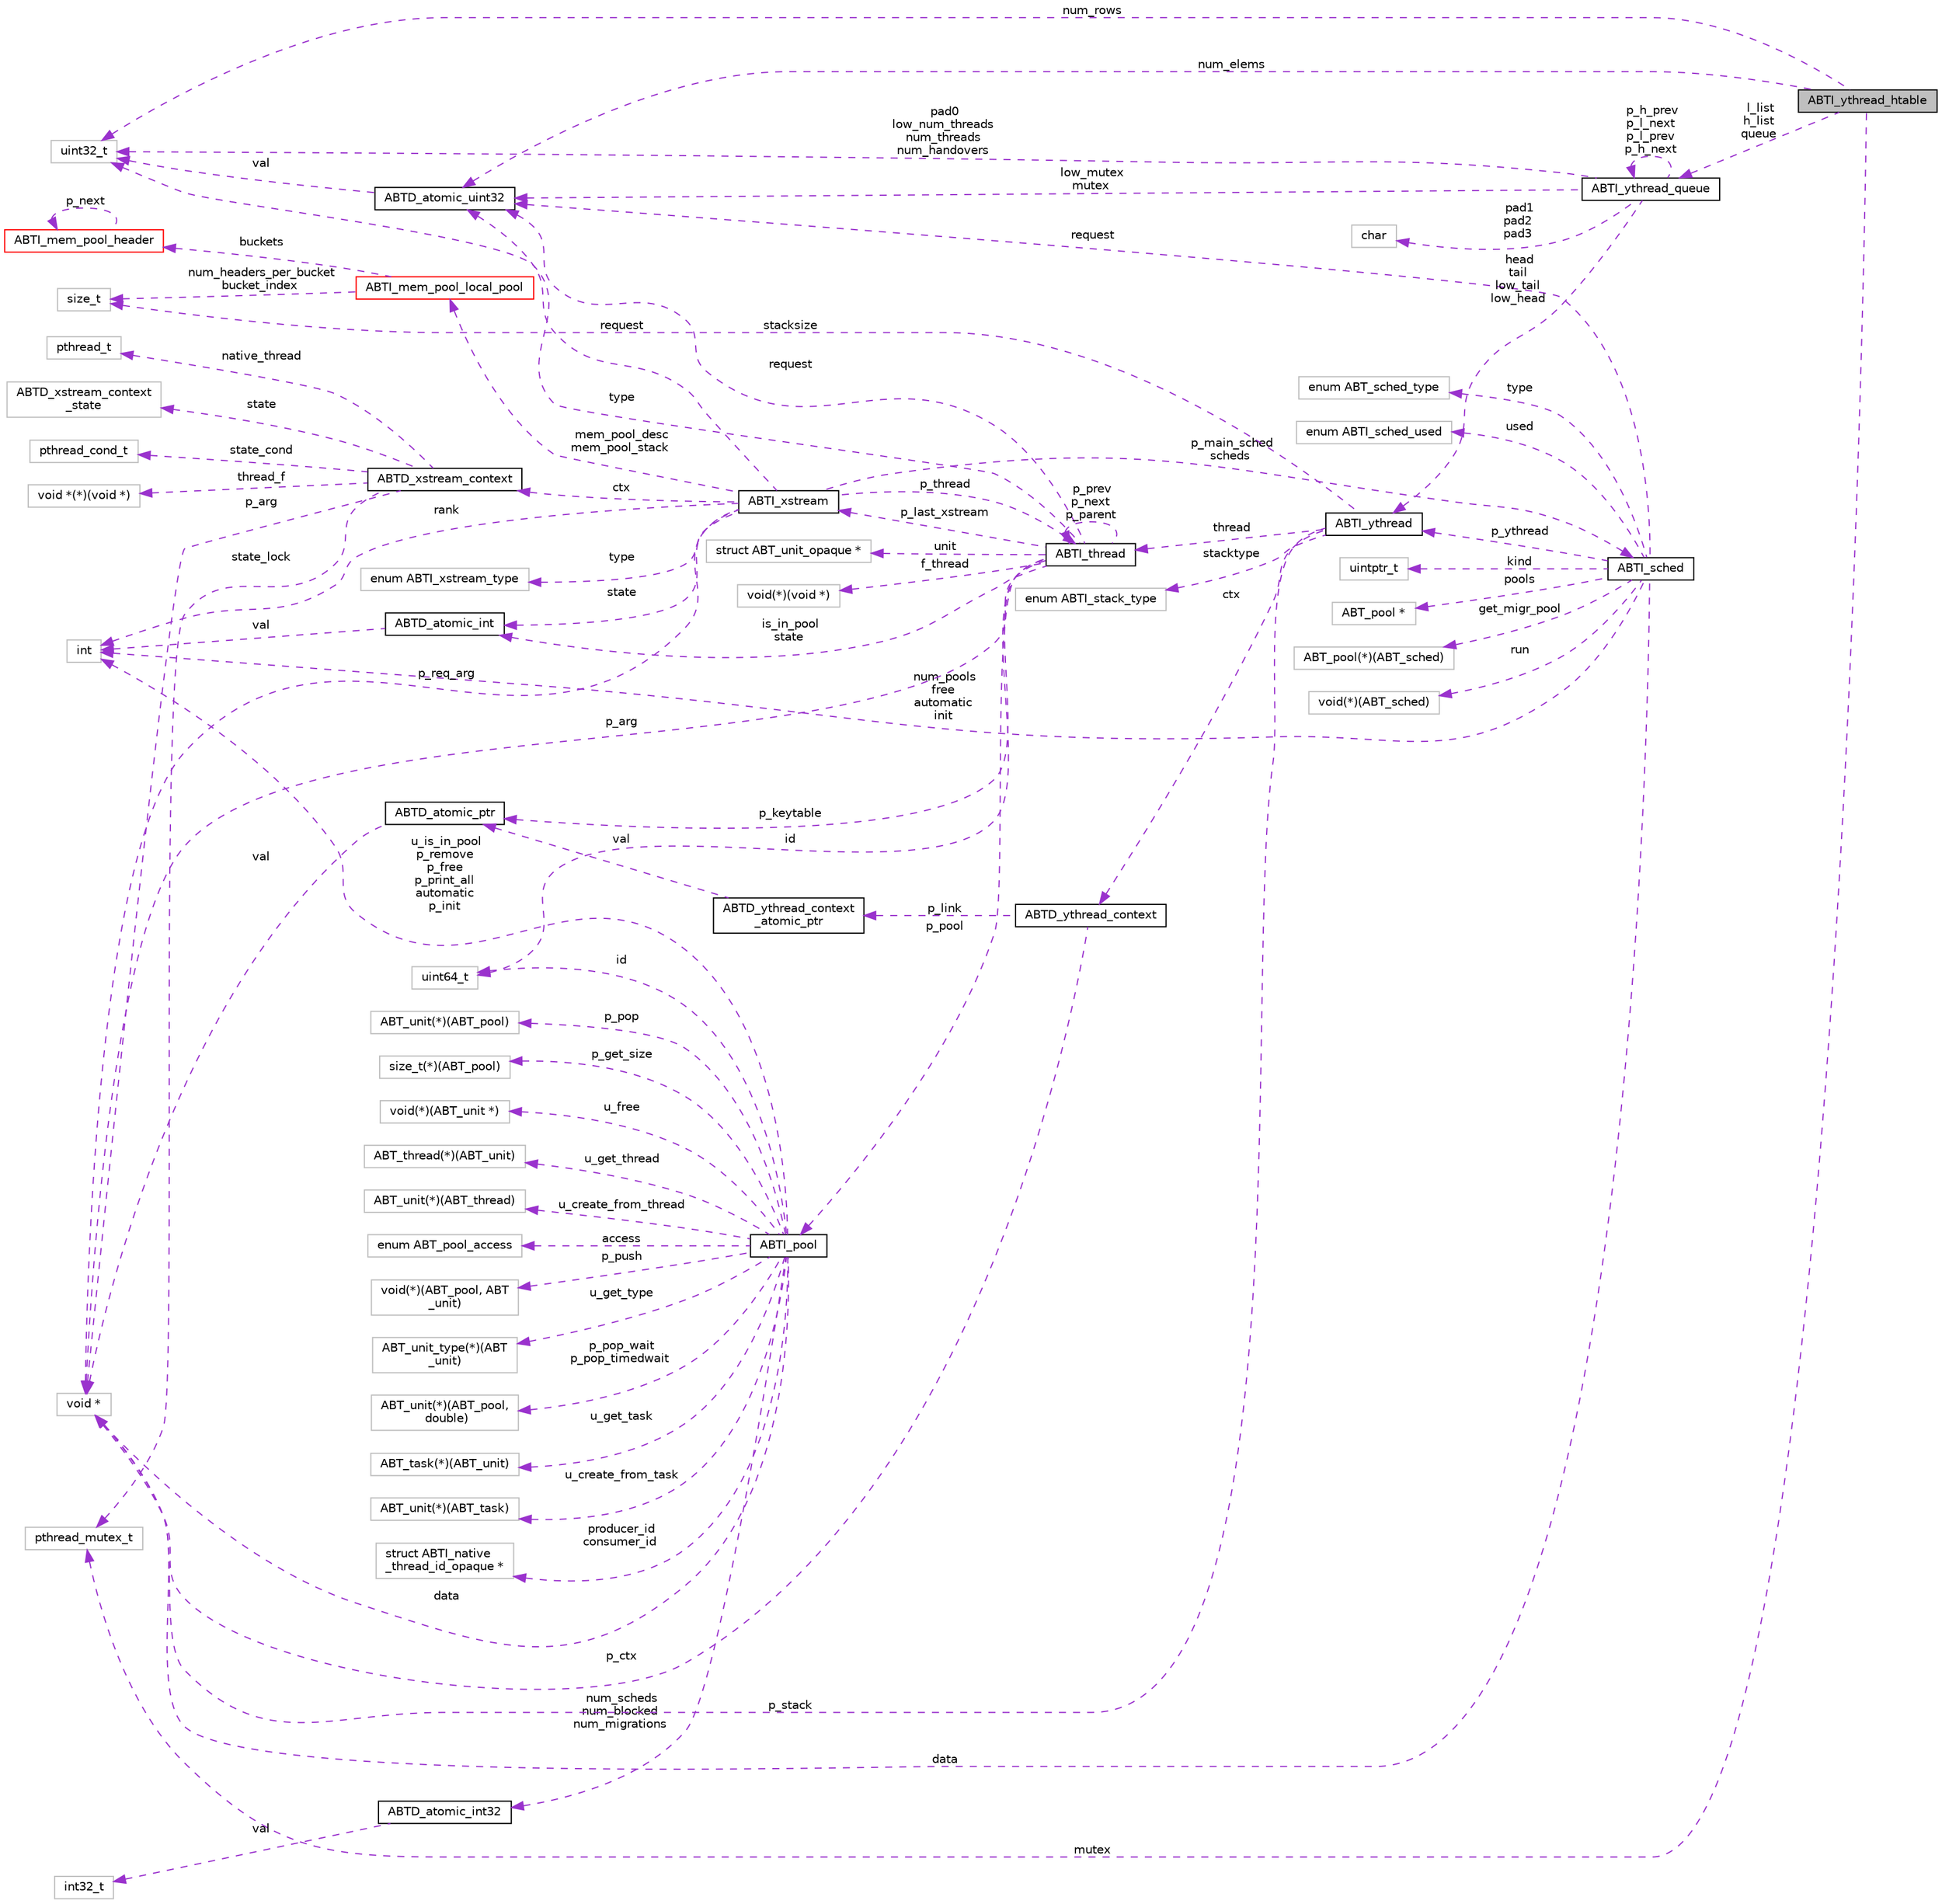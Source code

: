 digraph "ABTI_ythread_htable"
{
  edge [fontname="Helvetica",fontsize="10",labelfontname="Helvetica",labelfontsize="10"];
  node [fontname="Helvetica",fontsize="10",shape=record];
  rankdir="LR";
  Node1 [label="ABTI_ythread_htable",height=0.2,width=0.4,color="black", fillcolor="grey75", style="filled" fontcolor="black"];
  Node2 -> Node1 [dir="back",color="darkorchid3",fontsize="10",style="dashed",label=" mutex" ,fontname="Helvetica"];
  Node2 [label="pthread_mutex_t",height=0.2,width=0.4,color="grey75", fillcolor="white", style="filled"];
  Node3 -> Node1 [dir="back",color="darkorchid3",fontsize="10",style="dashed",label=" num_rows" ,fontname="Helvetica"];
  Node3 [label="uint32_t",height=0.2,width=0.4,color="grey75", fillcolor="white", style="filled"];
  Node4 -> Node1 [dir="back",color="darkorchid3",fontsize="10",style="dashed",label=" num_elems" ,fontname="Helvetica"];
  Node4 [label="ABTD_atomic_uint32",height=0.2,width=0.4,color="black", fillcolor="white", style="filled",URL="$db/df7/structABTD__atomic__uint32.html"];
  Node3 -> Node4 [dir="back",color="darkorchid3",fontsize="10",style="dashed",label=" val" ,fontname="Helvetica"];
  Node5 -> Node1 [dir="back",color="darkorchid3",fontsize="10",style="dashed",label=" l_list\nh_list\nqueue" ,fontname="Helvetica"];
  Node5 [label="ABTI_ythread_queue",height=0.2,width=0.4,color="black", fillcolor="white", style="filled",URL="$dd/dcd/structABTI__ythread__queue.html"];
  Node6 -> Node5 [dir="back",color="darkorchid3",fontsize="10",style="dashed",label=" pad1\npad2\npad3" ,fontname="Helvetica"];
  Node6 [label="char",height=0.2,width=0.4,color="grey75", fillcolor="white", style="filled"];
  Node7 -> Node5 [dir="back",color="darkorchid3",fontsize="10",style="dashed",label=" head\ntail\nlow_tail\nlow_head" ,fontname="Helvetica"];
  Node7 [label="ABTI_ythread",height=0.2,width=0.4,color="black", fillcolor="white", style="filled",URL="$d5/d5f/structABTI__ythread.html"];
  Node8 -> Node7 [dir="back",color="darkorchid3",fontsize="10",style="dashed",label=" thread" ,fontname="Helvetica"];
  Node8 [label="ABTI_thread",height=0.2,width=0.4,color="black", fillcolor="white", style="filled",URL="$d3/d55/structABTI__thread.html"];
  Node9 -> Node8 [dir="back",color="darkorchid3",fontsize="10",style="dashed",label=" f_thread" ,fontname="Helvetica"];
  Node9 [label="void(*)(void *)",height=0.2,width=0.4,color="grey75", fillcolor="white", style="filled"];
  Node10 -> Node8 [dir="back",color="darkorchid3",fontsize="10",style="dashed",label=" id" ,fontname="Helvetica"];
  Node10 [label="uint64_t",height=0.2,width=0.4,color="grey75", fillcolor="white", style="filled"];
  Node8 -> Node8 [dir="back",color="darkorchid3",fontsize="10",style="dashed",label=" p_prev\np_next\np_parent" ,fontname="Helvetica"];
  Node11 -> Node8 [dir="back",color="darkorchid3",fontsize="10",style="dashed",label=" p_pool" ,fontname="Helvetica"];
  Node11 [label="ABTI_pool",height=0.2,width=0.4,color="black", fillcolor="white", style="filled",URL="$df/d65/structABTI__pool.html"];
  Node12 -> Node11 [dir="back",color="darkorchid3",fontsize="10",style="dashed",label=" p_get_size" ,fontname="Helvetica"];
  Node12 [label="size_t(*)(ABT_pool)",height=0.2,width=0.4,color="grey75", fillcolor="white", style="filled"];
  Node13 -> Node11 [dir="back",color="darkorchid3",fontsize="10",style="dashed",label=" u_free" ,fontname="Helvetica"];
  Node13 [label="void(*)(ABT_unit *)",height=0.2,width=0.4,color="grey75", fillcolor="white", style="filled"];
  Node14 -> Node11 [dir="back",color="darkorchid3",fontsize="10",style="dashed",label=" u_get_thread" ,fontname="Helvetica"];
  Node14 [label="ABT_thread(*)(ABT_unit)",height=0.2,width=0.4,color="grey75", fillcolor="white", style="filled"];
  Node15 -> Node11 [dir="back",color="darkorchid3",fontsize="10",style="dashed",label=" u_create_from_thread" ,fontname="Helvetica"];
  Node15 [label="ABT_unit(*)(ABT_thread)",height=0.2,width=0.4,color="grey75", fillcolor="white", style="filled"];
  Node10 -> Node11 [dir="back",color="darkorchid3",fontsize="10",style="dashed",label=" id" ,fontname="Helvetica"];
  Node16 -> Node11 [dir="back",color="darkorchid3",fontsize="10",style="dashed",label=" access" ,fontname="Helvetica"];
  Node16 [label="enum ABT_pool_access",height=0.2,width=0.4,color="grey75", fillcolor="white", style="filled"];
  Node17 -> Node11 [dir="back",color="darkorchid3",fontsize="10",style="dashed",label=" p_push" ,fontname="Helvetica"];
  Node17 [label="void(*)(ABT_pool, ABT\l_unit)",height=0.2,width=0.4,color="grey75", fillcolor="white", style="filled"];
  Node18 -> Node11 [dir="back",color="darkorchid3",fontsize="10",style="dashed",label=" u_get_type" ,fontname="Helvetica"];
  Node18 [label="ABT_unit_type(*)(ABT\l_unit)",height=0.2,width=0.4,color="grey75", fillcolor="white", style="filled"];
  Node19 -> Node11 [dir="back",color="darkorchid3",fontsize="10",style="dashed",label=" p_pop_wait\np_pop_timedwait" ,fontname="Helvetica"];
  Node19 [label="ABT_unit(*)(ABT_pool,\l double)",height=0.2,width=0.4,color="grey75", fillcolor="white", style="filled"];
  Node20 -> Node11 [dir="back",color="darkorchid3",fontsize="10",style="dashed",label=" u_is_in_pool\np_remove\np_free\np_print_all\nautomatic\np_init" ,fontname="Helvetica"];
  Node20 [label="int",height=0.2,width=0.4,color="grey75", fillcolor="white", style="filled"];
  Node21 -> Node11 [dir="back",color="darkorchid3",fontsize="10",style="dashed",label=" num_scheds\nnum_blocked\nnum_migrations" ,fontname="Helvetica"];
  Node21 [label="ABTD_atomic_int32",height=0.2,width=0.4,color="black", fillcolor="white", style="filled",URL="$db/d9a/structABTD__atomic__int32.html"];
  Node22 -> Node21 [dir="back",color="darkorchid3",fontsize="10",style="dashed",label=" val" ,fontname="Helvetica"];
  Node22 [label="int32_t",height=0.2,width=0.4,color="grey75", fillcolor="white", style="filled"];
  Node23 -> Node11 [dir="back",color="darkorchid3",fontsize="10",style="dashed",label=" u_get_task" ,fontname="Helvetica"];
  Node23 [label="ABT_task(*)(ABT_unit)",height=0.2,width=0.4,color="grey75", fillcolor="white", style="filled"];
  Node24 -> Node11 [dir="back",color="darkorchid3",fontsize="10",style="dashed",label=" u_create_from_task" ,fontname="Helvetica"];
  Node24 [label="ABT_unit(*)(ABT_task)",height=0.2,width=0.4,color="grey75", fillcolor="white", style="filled"];
  Node25 -> Node11 [dir="back",color="darkorchid3",fontsize="10",style="dashed",label=" producer_id\nconsumer_id" ,fontname="Helvetica"];
  Node25 [label="struct ABTI_native\l_thread_id_opaque *",height=0.2,width=0.4,color="grey75", fillcolor="white", style="filled"];
  Node26 -> Node11 [dir="back",color="darkorchid3",fontsize="10",style="dashed",label=" p_pop" ,fontname="Helvetica"];
  Node26 [label="ABT_unit(*)(ABT_pool)",height=0.2,width=0.4,color="grey75", fillcolor="white", style="filled"];
  Node27 -> Node11 [dir="back",color="darkorchid3",fontsize="10",style="dashed",label=" data" ,fontname="Helvetica"];
  Node27 [label="void *",height=0.2,width=0.4,color="grey75", fillcolor="white", style="filled"];
  Node28 -> Node8 [dir="back",color="darkorchid3",fontsize="10",style="dashed",label=" p_last_xstream" ,fontname="Helvetica"];
  Node28 [label="ABTI_xstream",height=0.2,width=0.4,color="black", fillcolor="white", style="filled",URL="$dc/d3f/structABTI__xstream.html"];
  Node29 -> Node28 [dir="back",color="darkorchid3",fontsize="10",style="dashed",label=" ctx" ,fontname="Helvetica"];
  Node29 [label="ABTD_xstream_context",height=0.2,width=0.4,color="black", fillcolor="white", style="filled",URL="$df/dec/structABTD__xstream__context.html"];
  Node30 -> Node29 [dir="back",color="darkorchid3",fontsize="10",style="dashed",label=" state" ,fontname="Helvetica"];
  Node30 [label="ABTD_xstream_context\l_state",height=0.2,width=0.4,color="grey75", fillcolor="white", style="filled"];
  Node31 -> Node29 [dir="back",color="darkorchid3",fontsize="10",style="dashed",label=" thread_f" ,fontname="Helvetica"];
  Node31 [label="void *(*)(void *)",height=0.2,width=0.4,color="grey75", fillcolor="white", style="filled"];
  Node2 -> Node29 [dir="back",color="darkorchid3",fontsize="10",style="dashed",label=" state_lock" ,fontname="Helvetica"];
  Node32 -> Node29 [dir="back",color="darkorchid3",fontsize="10",style="dashed",label=" native_thread" ,fontname="Helvetica"];
  Node32 [label="pthread_t",height=0.2,width=0.4,color="grey75", fillcolor="white", style="filled"];
  Node33 -> Node29 [dir="back",color="darkorchid3",fontsize="10",style="dashed",label=" state_cond" ,fontname="Helvetica"];
  Node33 [label="pthread_cond_t",height=0.2,width=0.4,color="grey75", fillcolor="white", style="filled"];
  Node27 -> Node29 [dir="back",color="darkorchid3",fontsize="10",style="dashed",label=" p_arg" ,fontname="Helvetica"];
  Node8 -> Node28 [dir="back",color="darkorchid3",fontsize="10",style="dashed",label=" p_thread" ,fontname="Helvetica"];
  Node34 -> Node28 [dir="back",color="darkorchid3",fontsize="10",style="dashed",label=" p_main_sched\nscheds" ,fontname="Helvetica"];
  Node34 [label="ABTI_sched",height=0.2,width=0.4,color="black", fillcolor="white", style="filled",URL="$d0/dd5/structABTI__sched.html"];
  Node35 -> Node34 [dir="back",color="darkorchid3",fontsize="10",style="dashed",label=" get_migr_pool" ,fontname="Helvetica"];
  Node35 [label="ABT_pool(*)(ABT_sched)",height=0.2,width=0.4,color="grey75", fillcolor="white", style="filled"];
  Node7 -> Node34 [dir="back",color="darkorchid3",fontsize="10",style="dashed",label=" p_ythread" ,fontname="Helvetica"];
  Node20 -> Node34 [dir="back",color="darkorchid3",fontsize="10",style="dashed",label=" num_pools\nfree\nautomatic\ninit" ,fontname="Helvetica"];
  Node36 -> Node34 [dir="back",color="darkorchid3",fontsize="10",style="dashed",label=" run" ,fontname="Helvetica"];
  Node36 [label="void(*)(ABT_sched)",height=0.2,width=0.4,color="grey75", fillcolor="white", style="filled"];
  Node37 -> Node34 [dir="back",color="darkorchid3",fontsize="10",style="dashed",label=" pools" ,fontname="Helvetica"];
  Node37 [label="ABT_pool *",height=0.2,width=0.4,color="grey75", fillcolor="white", style="filled"];
  Node4 -> Node34 [dir="back",color="darkorchid3",fontsize="10",style="dashed",label=" request" ,fontname="Helvetica"];
  Node38 -> Node34 [dir="back",color="darkorchid3",fontsize="10",style="dashed",label=" used" ,fontname="Helvetica"];
  Node38 [label="enum ABTI_sched_used",height=0.2,width=0.4,color="grey75", fillcolor="white", style="filled"];
  Node27 -> Node34 [dir="back",color="darkorchid3",fontsize="10",style="dashed",label=" data" ,fontname="Helvetica"];
  Node39 -> Node34 [dir="back",color="darkorchid3",fontsize="10",style="dashed",label=" type" ,fontname="Helvetica"];
  Node39 [label="enum ABT_sched_type",height=0.2,width=0.4,color="grey75", fillcolor="white", style="filled"];
  Node40 -> Node34 [dir="back",color="darkorchid3",fontsize="10",style="dashed",label=" kind" ,fontname="Helvetica"];
  Node40 [label="uintptr_t",height=0.2,width=0.4,color="grey75", fillcolor="white", style="filled"];
  Node41 -> Node28 [dir="back",color="darkorchid3",fontsize="10",style="dashed",label=" type" ,fontname="Helvetica"];
  Node41 [label="enum ABTI_xstream_type",height=0.2,width=0.4,color="grey75", fillcolor="white", style="filled"];
  Node42 -> Node28 [dir="back",color="darkorchid3",fontsize="10",style="dashed",label=" state" ,fontname="Helvetica"];
  Node42 [label="ABTD_atomic_int",height=0.2,width=0.4,color="black", fillcolor="white", style="filled",URL="$d5/df5/structABTD__atomic__int.html"];
  Node20 -> Node42 [dir="back",color="darkorchid3",fontsize="10",style="dashed",label=" val" ,fontname="Helvetica"];
  Node20 -> Node28 [dir="back",color="darkorchid3",fontsize="10",style="dashed",label=" rank" ,fontname="Helvetica"];
  Node43 -> Node28 [dir="back",color="darkorchid3",fontsize="10",style="dashed",label=" mem_pool_desc\nmem_pool_stack" ,fontname="Helvetica"];
  Node43 [label="ABTI_mem_pool_local_pool",height=0.2,width=0.4,color="red", fillcolor="white", style="filled",URL="$d6/d69/structABTI__mem__pool__local__pool.html"];
  Node44 -> Node43 [dir="back",color="darkorchid3",fontsize="10",style="dashed",label=" num_headers_per_bucket\nbucket_index" ,fontname="Helvetica"];
  Node44 [label="size_t",height=0.2,width=0.4,color="grey75", fillcolor="white", style="filled"];
  Node45 -> Node43 [dir="back",color="darkorchid3",fontsize="10",style="dashed",label=" buckets" ,fontname="Helvetica"];
  Node45 [label="ABTI_mem_pool_header",height=0.2,width=0.4,color="red", fillcolor="white", style="filled",URL="$de/d24/structABTI__mem__pool__header.html"];
  Node45 -> Node45 [dir="back",color="darkorchid3",fontsize="10",style="dashed",label=" p_next" ,fontname="Helvetica"];
  Node4 -> Node28 [dir="back",color="darkorchid3",fontsize="10",style="dashed",label=" request" ,fontname="Helvetica"];
  Node27 -> Node28 [dir="back",color="darkorchid3",fontsize="10",style="dashed",label=" p_req_arg" ,fontname="Helvetica"];
  Node3 -> Node8 [dir="back",color="darkorchid3",fontsize="10",style="dashed",label=" type" ,fontname="Helvetica"];
  Node42 -> Node8 [dir="back",color="darkorchid3",fontsize="10",style="dashed",label=" is_in_pool\nstate" ,fontname="Helvetica"];
  Node46 -> Node8 [dir="back",color="darkorchid3",fontsize="10",style="dashed",label=" p_keytable" ,fontname="Helvetica"];
  Node46 [label="ABTD_atomic_ptr",height=0.2,width=0.4,color="black", fillcolor="white", style="filled",URL="$df/d5b/structABTD__atomic__ptr.html"];
  Node27 -> Node46 [dir="back",color="darkorchid3",fontsize="10",style="dashed",label=" val" ,fontname="Helvetica"];
  Node4 -> Node8 [dir="back",color="darkorchid3",fontsize="10",style="dashed",label=" request" ,fontname="Helvetica"];
  Node27 -> Node8 [dir="back",color="darkorchid3",fontsize="10",style="dashed",label=" p_arg" ,fontname="Helvetica"];
  Node47 -> Node8 [dir="back",color="darkorchid3",fontsize="10",style="dashed",label=" unit" ,fontname="Helvetica"];
  Node47 [label="struct ABT_unit_opaque *",height=0.2,width=0.4,color="grey75", fillcolor="white", style="filled"];
  Node44 -> Node7 [dir="back",color="darkorchid3",fontsize="10",style="dashed",label=" stacksize" ,fontname="Helvetica"];
  Node48 -> Node7 [dir="back",color="darkorchid3",fontsize="10",style="dashed",label=" ctx" ,fontname="Helvetica"];
  Node48 [label="ABTD_ythread_context",height=0.2,width=0.4,color="black", fillcolor="white", style="filled",URL="$d8/df3/structABTD__ythread__context.html"];
  Node49 -> Node48 [dir="back",color="darkorchid3",fontsize="10",style="dashed",label=" p_link" ,fontname="Helvetica"];
  Node49 [label="ABTD_ythread_context\l_atomic_ptr",height=0.2,width=0.4,color="black", fillcolor="white", style="filled",URL="$d6/dfc/structABTD__ythread__context__atomic__ptr.html"];
  Node46 -> Node49 [dir="back",color="darkorchid3",fontsize="10",style="dashed",label=" val" ,fontname="Helvetica"];
  Node27 -> Node48 [dir="back",color="darkorchid3",fontsize="10",style="dashed",label=" p_ctx" ,fontname="Helvetica"];
  Node50 -> Node7 [dir="back",color="darkorchid3",fontsize="10",style="dashed",label=" stacktype" ,fontname="Helvetica"];
  Node50 [label="enum ABTI_stack_type",height=0.2,width=0.4,color="grey75", fillcolor="white", style="filled"];
  Node27 -> Node7 [dir="back",color="darkorchid3",fontsize="10",style="dashed",label=" p_stack" ,fontname="Helvetica"];
  Node3 -> Node5 [dir="back",color="darkorchid3",fontsize="10",style="dashed",label=" pad0\nlow_num_threads\nnum_threads\nnum_handovers" ,fontname="Helvetica"];
  Node4 -> Node5 [dir="back",color="darkorchid3",fontsize="10",style="dashed",label=" low_mutex\nmutex" ,fontname="Helvetica"];
  Node5 -> Node5 [dir="back",color="darkorchid3",fontsize="10",style="dashed",label=" p_h_prev\np_l_next\np_l_prev\np_h_next" ,fontname="Helvetica"];
}
